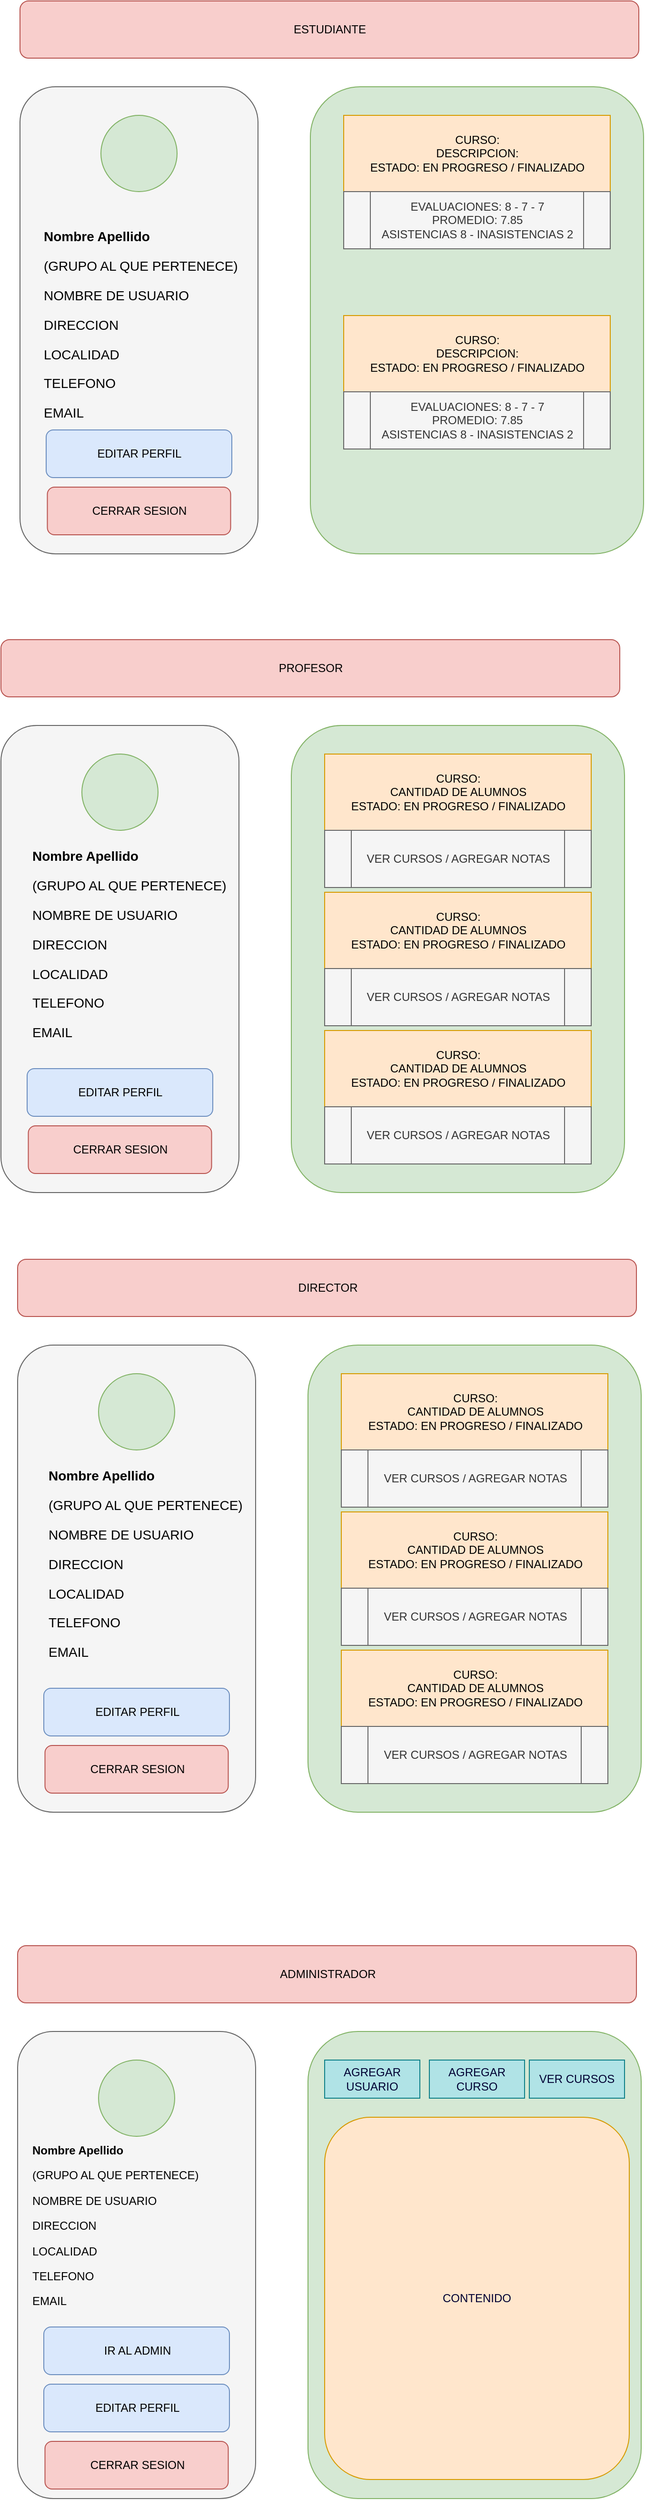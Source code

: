 <mxfile version="21.6.8" type="device">
  <diagram name="Page-1" id="9NBhNh5aN1B472JOQKi8">
    <mxGraphModel dx="1418" dy="820" grid="1" gridSize="10" guides="1" tooltips="1" connect="1" arrows="1" fold="1" page="1" pageScale="1" pageWidth="850" pageHeight="1100" math="0" shadow="0">
      <root>
        <mxCell id="0" />
        <mxCell id="1" parent="0" />
        <mxCell id="Y5P0Wscfw2FdqDRZ2x3u-1" value="" style="rounded=1;html=1;fontColor=#333333;fillColor=#f5f5f5;strokeColor=#666666;" vertex="1" parent="1">
          <mxGeometry x="130" y="110" width="250" height="490" as="geometry" />
        </mxCell>
        <mxCell id="Y5P0Wscfw2FdqDRZ2x3u-2" value="" style="ellipse;html=1;aspect=fixed;fillColor=#d5e8d4;strokeColor=#82b366;" vertex="1" parent="1">
          <mxGeometry x="215" y="140" width="80" height="80" as="geometry" />
        </mxCell>
        <mxCell id="Y5P0Wscfw2FdqDRZ2x3u-3" value="&lt;h1 style=&quot;font-size: 14px;&quot;&gt;&lt;font style=&quot;font-size: 14px;&quot;&gt;Nombre Apellido&lt;/font&gt;&lt;/h1&gt;&lt;p style=&quot;font-size: 14px;&quot;&gt;&lt;font style=&quot;font-size: 14px;&quot;&gt;(GRUPO AL QUE PERTENECE)&lt;/font&gt;&lt;/p&gt;&lt;p style=&quot;font-size: 14px;&quot;&gt;&lt;font style=&quot;font-size: 14px;&quot;&gt;NOMBRE DE USUARIO&lt;/font&gt;&lt;/p&gt;&lt;p style=&quot;font-size: 14px;&quot;&gt;&lt;font style=&quot;font-size: 14px;&quot;&gt;DIRECCION&lt;/font&gt;&lt;/p&gt;&lt;p style=&quot;font-size: 14px;&quot;&gt;&lt;font style=&quot;font-size: 14px;&quot;&gt;LOCALIDAD&lt;/font&gt;&lt;/p&gt;&lt;p style=&quot;font-size: 14px;&quot;&gt;&lt;font style=&quot;font-size: 14px;&quot;&gt;TELEFONO&lt;/font&gt;&lt;/p&gt;&lt;p style=&quot;font-size: 14px;&quot;&gt;&lt;font style=&quot;font-size: 14px;&quot;&gt;EMAIL&lt;/font&gt;&lt;/p&gt;" style="text;html=1;strokeColor=none;fillColor=none;spacing=5;spacingTop=-20;overflow=hidden;rounded=0;fontSize=14;fontColor=#000000;" vertex="1" parent="1">
          <mxGeometry x="150" y="260" width="220" height="200" as="geometry" />
        </mxCell>
        <mxCell id="Y5P0Wscfw2FdqDRZ2x3u-4" value="EDITAR PERFIL" style="rounded=1;html=1;fillColor=#dae8fc;strokeColor=#6c8ebf;fontColor=#000000;" vertex="1" parent="1">
          <mxGeometry x="157.5" y="470" width="195" height="50" as="geometry" />
        </mxCell>
        <mxCell id="Y5P0Wscfw2FdqDRZ2x3u-5" value="CERRAR SESION" style="rounded=1;html=1;fillColor=#f8cecc;strokeColor=#b85450;fontColor=#000000;" vertex="1" parent="1">
          <mxGeometry x="158.75" y="530" width="192.5" height="50" as="geometry" />
        </mxCell>
        <mxCell id="Y5P0Wscfw2FdqDRZ2x3u-6" value="" style="rounded=1;html=1;fillColor=#d5e8d4;strokeColor=#82b366;fontColor=#000000;" vertex="1" parent="1">
          <mxGeometry x="435" y="110" width="350" height="490" as="geometry" />
        </mxCell>
        <mxCell id="Y5P0Wscfw2FdqDRZ2x3u-7" value="&lt;font&gt;ESTUDIANTE&lt;/font&gt;" style="rounded=1;html=1;fillColor=#f8cecc;strokeColor=#b85450;fontColor=#000000;" vertex="1" parent="1">
          <mxGeometry x="130" y="20" width="650" height="60" as="geometry" />
        </mxCell>
        <mxCell id="Y5P0Wscfw2FdqDRZ2x3u-8" value="CURSO:&lt;br&gt;DESCRIPCION:&lt;br&gt;ESTADO: EN PROGRESO / FINALIZADO" style="rounded=0;html=1;fillColor=#ffe6cc;strokeColor=#d79b00;fontColor=#000000;" vertex="1" parent="1">
          <mxGeometry x="470" y="140" width="280" height="80" as="geometry" />
        </mxCell>
        <mxCell id="Y5P0Wscfw2FdqDRZ2x3u-9" value="EVALUACIONES: 8 - 7 - 7&lt;br&gt;PROMEDIO: 7.85&lt;br&gt;ASISTENCIAS 8 - INASISTENCIAS 2" style="shape=process;html=1;backgroundOutline=1;fontColor=#333333;fillColor=#f5f5f5;strokeColor=#666666;" vertex="1" parent="1">
          <mxGeometry x="470" y="220" width="280" height="60" as="geometry" />
        </mxCell>
        <mxCell id="Y5P0Wscfw2FdqDRZ2x3u-10" value="CURSO:&lt;br&gt;DESCRIPCION:&lt;br&gt;ESTADO: EN PROGRESO / FINALIZADO" style="rounded=0;html=1;fillColor=#ffe6cc;strokeColor=#d79b00;fontColor=#000000;" vertex="1" parent="1">
          <mxGeometry x="470" y="350" width="280" height="80" as="geometry" />
        </mxCell>
        <mxCell id="Y5P0Wscfw2FdqDRZ2x3u-11" value="EVALUACIONES: 8 - 7 - 7&lt;br&gt;PROMEDIO: 7.85&lt;br&gt;ASISTENCIAS 8 - INASISTENCIAS 2" style="shape=process;html=1;backgroundOutline=1;fontColor=#333333;fillColor=#f5f5f5;strokeColor=#666666;" vertex="1" parent="1">
          <mxGeometry x="470" y="430" width="280" height="60" as="geometry" />
        </mxCell>
        <mxCell id="Y5P0Wscfw2FdqDRZ2x3u-12" value="" style="rounded=1;html=1;fontColor=#333333;fillColor=#f5f5f5;strokeColor=#666666;" vertex="1" parent="1">
          <mxGeometry x="110" y="780" width="250" height="490" as="geometry" />
        </mxCell>
        <mxCell id="Y5P0Wscfw2FdqDRZ2x3u-13" value="" style="ellipse;html=1;aspect=fixed;fillColor=#d5e8d4;strokeColor=#82b366;" vertex="1" parent="1">
          <mxGeometry x="195" y="810" width="80" height="80" as="geometry" />
        </mxCell>
        <mxCell id="Y5P0Wscfw2FdqDRZ2x3u-14" value="EDITAR PERFIL" style="rounded=1;html=1;fillColor=#dae8fc;strokeColor=#6c8ebf;fontColor=#000000;" vertex="1" parent="1">
          <mxGeometry x="137.5" y="1140" width="195" height="50" as="geometry" />
        </mxCell>
        <mxCell id="Y5P0Wscfw2FdqDRZ2x3u-15" value="CERRAR SESION" style="rounded=1;html=1;fillColor=#f8cecc;strokeColor=#b85450;fontColor=#000000;" vertex="1" parent="1">
          <mxGeometry x="138.75" y="1200" width="192.5" height="50" as="geometry" />
        </mxCell>
        <mxCell id="Y5P0Wscfw2FdqDRZ2x3u-16" value="" style="rounded=1;html=1;fillColor=#d5e8d4;strokeColor=#82b366;fontColor=#000000;" vertex="1" parent="1">
          <mxGeometry x="415" y="780" width="350" height="490" as="geometry" />
        </mxCell>
        <mxCell id="Y5P0Wscfw2FdqDRZ2x3u-17" value="PROFESOR" style="rounded=1;html=1;fillColor=#f8cecc;strokeColor=#b85450;fontColor=#000000;" vertex="1" parent="1">
          <mxGeometry x="110" y="690" width="650" height="60" as="geometry" />
        </mxCell>
        <mxCell id="Y5P0Wscfw2FdqDRZ2x3u-18" value="CURSO:&lt;br&gt;CANTIDAD DE ALUMNOS&lt;br&gt;ESTADO: EN PROGRESO / FINALIZADO" style="rounded=0;html=1;fillColor=#ffe6cc;strokeColor=#d79b00;fontColor=#000000;" vertex="1" parent="1">
          <mxGeometry x="450" y="810" width="280" height="80" as="geometry" />
        </mxCell>
        <mxCell id="Y5P0Wscfw2FdqDRZ2x3u-19" value="VER CURSOS / AGREGAR NOTAS" style="shape=process;html=1;backgroundOutline=1;fontColor=#333333;fillColor=#f5f5f5;strokeColor=#666666;" vertex="1" parent="1">
          <mxGeometry x="450" y="890" width="280" height="60" as="geometry" />
        </mxCell>
        <mxCell id="Y5P0Wscfw2FdqDRZ2x3u-22" value="&lt;h1 style=&quot;font-size: 14px;&quot;&gt;&lt;font style=&quot;font-size: 14px;&quot;&gt;Nombre Apellido&lt;/font&gt;&lt;/h1&gt;&lt;p style=&quot;font-size: 14px;&quot;&gt;&lt;font style=&quot;font-size: 14px;&quot;&gt;(GRUPO AL QUE PERTENECE)&lt;/font&gt;&lt;/p&gt;&lt;p style=&quot;font-size: 14px;&quot;&gt;&lt;font style=&quot;font-size: 14px;&quot;&gt;NOMBRE DE USUARIO&lt;/font&gt;&lt;/p&gt;&lt;p style=&quot;font-size: 14px;&quot;&gt;&lt;font style=&quot;font-size: 14px;&quot;&gt;DIRECCION&lt;/font&gt;&lt;/p&gt;&lt;p style=&quot;font-size: 14px;&quot;&gt;&lt;font style=&quot;font-size: 14px;&quot;&gt;LOCALIDAD&lt;/font&gt;&lt;/p&gt;&lt;p style=&quot;font-size: 14px;&quot;&gt;&lt;font style=&quot;font-size: 14px;&quot;&gt;TELEFONO&lt;/font&gt;&lt;/p&gt;&lt;p style=&quot;font-size: 14px;&quot;&gt;&lt;font style=&quot;font-size: 14px;&quot;&gt;EMAIL&lt;/font&gt;&lt;/p&gt;" style="text;html=1;strokeColor=none;fillColor=none;spacing=5;spacingTop=-20;overflow=hidden;rounded=0;fontSize=14;fontColor=#000000;" vertex="1" parent="1">
          <mxGeometry x="137.5" y="910" width="212.5" height="200" as="geometry" />
        </mxCell>
        <mxCell id="Y5P0Wscfw2FdqDRZ2x3u-25" value="CURSO:&lt;br&gt;CANTIDAD DE ALUMNOS&lt;br&gt;ESTADO: EN PROGRESO / FINALIZADO" style="rounded=0;html=1;fillColor=#ffe6cc;strokeColor=#d79b00;fontColor=#000000;" vertex="1" parent="1">
          <mxGeometry x="450" y="955" width="280" height="80" as="geometry" />
        </mxCell>
        <mxCell id="Y5P0Wscfw2FdqDRZ2x3u-26" value="VER CURSOS / AGREGAR NOTAS" style="shape=process;html=1;backgroundOutline=1;fontColor=#333333;fillColor=#f5f5f5;strokeColor=#666666;" vertex="1" parent="1">
          <mxGeometry x="450" y="1035" width="280" height="60" as="geometry" />
        </mxCell>
        <mxCell id="Y5P0Wscfw2FdqDRZ2x3u-27" value="CURSO:&lt;br&gt;CANTIDAD DE ALUMNOS&lt;br&gt;ESTADO: EN PROGRESO / FINALIZADO" style="rounded=0;html=1;fillColor=#ffe6cc;strokeColor=#d79b00;fontColor=#000000;" vertex="1" parent="1">
          <mxGeometry x="450" y="1100" width="280" height="80" as="geometry" />
        </mxCell>
        <mxCell id="Y5P0Wscfw2FdqDRZ2x3u-28" value="VER CURSOS / AGREGAR NOTAS" style="shape=process;html=1;backgroundOutline=1;fontColor=#333333;fillColor=#f5f5f5;strokeColor=#666666;" vertex="1" parent="1">
          <mxGeometry x="450" y="1180" width="280" height="60" as="geometry" />
        </mxCell>
        <mxCell id="Y5P0Wscfw2FdqDRZ2x3u-42" value="" style="rounded=1;html=1;fontColor=#333333;fillColor=#f5f5f5;strokeColor=#666666;" vertex="1" parent="1">
          <mxGeometry x="127.5" y="1430" width="250" height="490" as="geometry" />
        </mxCell>
        <mxCell id="Y5P0Wscfw2FdqDRZ2x3u-43" value="" style="ellipse;html=1;aspect=fixed;fillColor=#d5e8d4;strokeColor=#82b366;" vertex="1" parent="1">
          <mxGeometry x="212.5" y="1460" width="80" height="80" as="geometry" />
        </mxCell>
        <mxCell id="Y5P0Wscfw2FdqDRZ2x3u-44" value="EDITAR PERFIL" style="rounded=1;html=1;fillColor=#dae8fc;strokeColor=#6c8ebf;fontColor=#000000;" vertex="1" parent="1">
          <mxGeometry x="155" y="1790" width="195" height="50" as="geometry" />
        </mxCell>
        <mxCell id="Y5P0Wscfw2FdqDRZ2x3u-45" value="CERRAR SESION" style="rounded=1;html=1;fillColor=#f8cecc;strokeColor=#b85450;fontColor=#000000;" vertex="1" parent="1">
          <mxGeometry x="156.25" y="1850" width="192.5" height="50" as="geometry" />
        </mxCell>
        <mxCell id="Y5P0Wscfw2FdqDRZ2x3u-46" value="" style="rounded=1;html=1;fillColor=#d5e8d4;strokeColor=#82b366;fontColor=#000000;" vertex="1" parent="1">
          <mxGeometry x="432.5" y="1430" width="350" height="490" as="geometry" />
        </mxCell>
        <mxCell id="Y5P0Wscfw2FdqDRZ2x3u-47" value="DIRECTOR" style="rounded=1;html=1;fillColor=#f8cecc;strokeColor=#b85450;fontColor=#000000;" vertex="1" parent="1">
          <mxGeometry x="127.5" y="1340" width="650" height="60" as="geometry" />
        </mxCell>
        <mxCell id="Y5P0Wscfw2FdqDRZ2x3u-48" value="CURSO:&lt;br&gt;CANTIDAD DE ALUMNOS&lt;br&gt;ESTADO: EN PROGRESO / FINALIZADO" style="rounded=0;html=1;fillColor=#ffe6cc;strokeColor=#d79b00;fontColor=#000000;" vertex="1" parent="1">
          <mxGeometry x="467.5" y="1460" width="280" height="80" as="geometry" />
        </mxCell>
        <mxCell id="Y5P0Wscfw2FdqDRZ2x3u-49" value="VER CURSOS / AGREGAR NOTAS" style="shape=process;html=1;backgroundOutline=1;fontColor=#333333;fillColor=#f5f5f5;strokeColor=#666666;" vertex="1" parent="1">
          <mxGeometry x="467.5" y="1540" width="280" height="60" as="geometry" />
        </mxCell>
        <mxCell id="Y5P0Wscfw2FdqDRZ2x3u-50" value="&lt;h1 style=&quot;font-size: 14px;&quot;&gt;&lt;font style=&quot;font-size: 14px;&quot;&gt;Nombre Apellido&lt;/font&gt;&lt;/h1&gt;&lt;p style=&quot;font-size: 14px;&quot;&gt;&lt;font style=&quot;font-size: 14px;&quot;&gt;(GRUPO AL QUE PERTENECE)&lt;/font&gt;&lt;/p&gt;&lt;p style=&quot;font-size: 14px;&quot;&gt;&lt;font style=&quot;font-size: 14px;&quot;&gt;NOMBRE DE USUARIO&lt;/font&gt;&lt;/p&gt;&lt;p style=&quot;font-size: 14px;&quot;&gt;&lt;font style=&quot;font-size: 14px;&quot;&gt;DIRECCION&lt;/font&gt;&lt;/p&gt;&lt;p style=&quot;font-size: 14px;&quot;&gt;&lt;font style=&quot;font-size: 14px;&quot;&gt;LOCALIDAD&lt;/font&gt;&lt;/p&gt;&lt;p style=&quot;font-size: 14px;&quot;&gt;&lt;font style=&quot;font-size: 14px;&quot;&gt;TELEFONO&lt;/font&gt;&lt;/p&gt;&lt;p style=&quot;font-size: 14px;&quot;&gt;&lt;font style=&quot;font-size: 14px;&quot;&gt;EMAIL&lt;/font&gt;&lt;/p&gt;" style="text;html=1;strokeColor=none;fillColor=none;spacing=5;spacingTop=-20;overflow=hidden;rounded=0;fontSize=14;fontColor=#000000;" vertex="1" parent="1">
          <mxGeometry x="155" y="1560" width="215" height="200" as="geometry" />
        </mxCell>
        <mxCell id="Y5P0Wscfw2FdqDRZ2x3u-51" value="CURSO:&lt;br&gt;CANTIDAD DE ALUMNOS&lt;br&gt;ESTADO: EN PROGRESO / FINALIZADO" style="rounded=0;html=1;fillColor=#ffe6cc;strokeColor=#d79b00;fontColor=#000000;" vertex="1" parent="1">
          <mxGeometry x="467.5" y="1605" width="280" height="80" as="geometry" />
        </mxCell>
        <mxCell id="Y5P0Wscfw2FdqDRZ2x3u-52" value="VER CURSOS / AGREGAR NOTAS" style="shape=process;html=1;backgroundOutline=1;fontColor=#333333;fillColor=#f5f5f5;strokeColor=#666666;" vertex="1" parent="1">
          <mxGeometry x="467.5" y="1685" width="280" height="60" as="geometry" />
        </mxCell>
        <mxCell id="Y5P0Wscfw2FdqDRZ2x3u-53" value="CURSO:&lt;br&gt;CANTIDAD DE ALUMNOS&lt;br&gt;ESTADO: EN PROGRESO / FINALIZADO" style="rounded=0;html=1;fillColor=#ffe6cc;strokeColor=#d79b00;fontColor=#000000;" vertex="1" parent="1">
          <mxGeometry x="467.5" y="1750" width="280" height="80" as="geometry" />
        </mxCell>
        <mxCell id="Y5P0Wscfw2FdqDRZ2x3u-54" value="VER CURSOS / AGREGAR NOTAS" style="shape=process;html=1;backgroundOutline=1;fontColor=#333333;fillColor=#f5f5f5;strokeColor=#666666;" vertex="1" parent="1">
          <mxGeometry x="467.5" y="1830" width="280" height="60" as="geometry" />
        </mxCell>
        <mxCell id="Y5P0Wscfw2FdqDRZ2x3u-55" value="" style="rounded=1;html=1;fontColor=#333333;fillColor=#f5f5f5;strokeColor=#666666;" vertex="1" parent="1">
          <mxGeometry x="127.5" y="2150" width="250" height="490" as="geometry" />
        </mxCell>
        <mxCell id="Y5P0Wscfw2FdqDRZ2x3u-56" value="" style="ellipse;html=1;aspect=fixed;fillColor=#d5e8d4;strokeColor=#82b366;" vertex="1" parent="1">
          <mxGeometry x="212.5" y="2180" width="80" height="80" as="geometry" />
        </mxCell>
        <mxCell id="Y5P0Wscfw2FdqDRZ2x3u-57" value="EDITAR PERFIL" style="rounded=1;html=1;fillColor=#dae8fc;strokeColor=#6c8ebf;fontColor=#000000;" vertex="1" parent="1">
          <mxGeometry x="155" y="2520" width="195" height="50" as="geometry" />
        </mxCell>
        <mxCell id="Y5P0Wscfw2FdqDRZ2x3u-58" value="CERRAR SESION" style="rounded=1;html=1;fillColor=#f8cecc;strokeColor=#b85450;fontColor=#000000;" vertex="1" parent="1">
          <mxGeometry x="156.25" y="2580" width="192.5" height="50" as="geometry" />
        </mxCell>
        <mxCell id="Y5P0Wscfw2FdqDRZ2x3u-59" value="" style="rounded=1;html=1;fillColor=#d5e8d4;strokeColor=#82b366;fontColor=#000000;" vertex="1" parent="1">
          <mxGeometry x="432.5" y="2150" width="350" height="490" as="geometry" />
        </mxCell>
        <mxCell id="Y5P0Wscfw2FdqDRZ2x3u-60" value="ADMINISTRADOR" style="rounded=1;html=1;fillColor=#f8cecc;strokeColor=#b85450;fontColor=#000000;" vertex="1" parent="1">
          <mxGeometry x="127.5" y="2060" width="650" height="60" as="geometry" />
        </mxCell>
        <mxCell id="Y5P0Wscfw2FdqDRZ2x3u-63" value="&lt;h1 style=&quot;font-size: 12px;&quot;&gt;&lt;font style=&quot;font-size: 12px;&quot;&gt;Nombre Apellido&lt;/font&gt;&lt;/h1&gt;&lt;p style=&quot;font-size: 12px;&quot;&gt;&lt;font style=&quot;font-size: 12px;&quot;&gt;(GRUPO AL QUE PERTENECE)&lt;/font&gt;&lt;/p&gt;&lt;p style=&quot;font-size: 12px;&quot;&gt;&lt;font style=&quot;font-size: 12px;&quot;&gt;NOMBRE DE USUARIO&lt;/font&gt;&lt;/p&gt;&lt;p style=&quot;font-size: 12px;&quot;&gt;&lt;font style=&quot;font-size: 12px;&quot;&gt;DIRECCION&lt;/font&gt;&lt;/p&gt;&lt;p style=&quot;font-size: 12px;&quot;&gt;&lt;font style=&quot;font-size: 12px;&quot;&gt;LOCALIDAD&lt;/font&gt;&lt;/p&gt;&lt;p style=&quot;font-size: 12px;&quot;&gt;&lt;font style=&quot;font-size: 12px;&quot;&gt;TELEFONO&lt;/font&gt;&lt;/p&gt;&lt;p style=&quot;font-size: 12px;&quot;&gt;&lt;font style=&quot;font-size: 12px;&quot;&gt;EMAIL&lt;/font&gt;&lt;/p&gt;" style="text;html=1;strokeColor=none;fillColor=none;spacing=5;spacingTop=-20;overflow=hidden;rounded=0;fontSize=12;fontColor=#000000;" vertex="1" parent="1">
          <mxGeometry x="137.5" y="2270" width="202.5" height="200" as="geometry" />
        </mxCell>
        <mxCell id="Y5P0Wscfw2FdqDRZ2x3u-68" value="IR AL ADMIN" style="rounded=1;html=1;fillColor=#dae8fc;strokeColor=#6c8ebf;fontColor=#000000;" vertex="1" parent="1">
          <mxGeometry x="155" y="2460" width="195" height="50" as="geometry" />
        </mxCell>
        <mxCell id="Y5P0Wscfw2FdqDRZ2x3u-69" value="CONTENIDO" style="rounded=1;whiteSpace=wrap;html=1;fillColor=#ffe6cc;strokeColor=#d79b00;fontColor=#000033;" vertex="1" parent="1">
          <mxGeometry x="450" y="2240" width="320" height="380" as="geometry" />
        </mxCell>
        <mxCell id="Y5P0Wscfw2FdqDRZ2x3u-70" value="AGREGAR USUARIO" style="rounded=0;whiteSpace=wrap;html=1;fillColor=#b0e3e6;strokeColor=#0e8088;fontColor=#000033;" vertex="1" parent="1">
          <mxGeometry x="450" y="2180" width="100" height="40" as="geometry" />
        </mxCell>
        <mxCell id="Y5P0Wscfw2FdqDRZ2x3u-71" value="AGREGAR CURSO" style="rounded=0;whiteSpace=wrap;html=1;fillColor=#b0e3e6;strokeColor=#0e8088;fontColor=#000033;" vertex="1" parent="1">
          <mxGeometry x="560" y="2180" width="100" height="40" as="geometry" />
        </mxCell>
        <mxCell id="Y5P0Wscfw2FdqDRZ2x3u-72" value="VER CURSOS" style="rounded=0;whiteSpace=wrap;html=1;fillColor=#b0e3e6;strokeColor=#0e8088;fontColor=#000033;" vertex="1" parent="1">
          <mxGeometry x="665" y="2180" width="100" height="40" as="geometry" />
        </mxCell>
      </root>
    </mxGraphModel>
  </diagram>
</mxfile>
